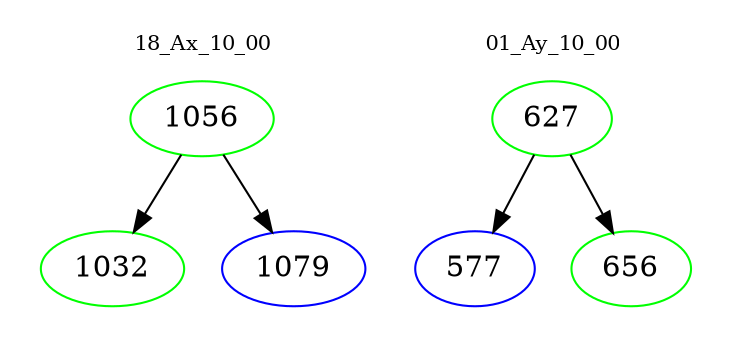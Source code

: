 digraph{
subgraph cluster_0 {
color = white
label = "18_Ax_10_00";
fontsize=10;
T0_1056 [label="1056", color="green"]
T0_1056 -> T0_1032 [color="black"]
T0_1032 [label="1032", color="green"]
T0_1056 -> T0_1079 [color="black"]
T0_1079 [label="1079", color="blue"]
}
subgraph cluster_1 {
color = white
label = "01_Ay_10_00";
fontsize=10;
T1_627 [label="627", color="green"]
T1_627 -> T1_577 [color="black"]
T1_577 [label="577", color="blue"]
T1_627 -> T1_656 [color="black"]
T1_656 [label="656", color="green"]
}
}
